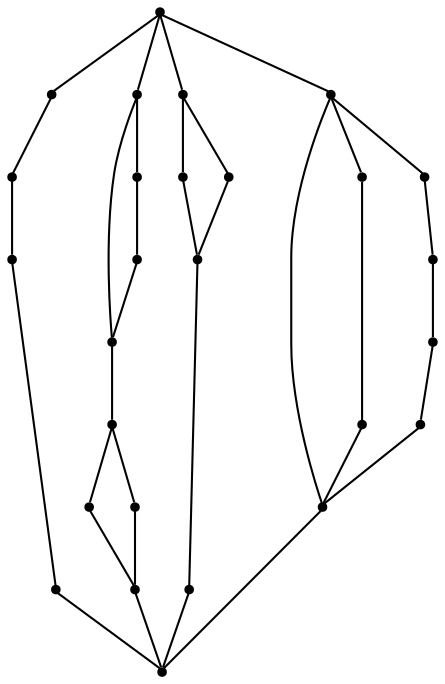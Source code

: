 graph {
  node [shape=point,comment="{\"directed\":false,\"doi\":\"10.1007/978-3-031-22203-0_12\",\"figure\":\"1 (2)\"}"]

  v0 [pos="663.0108369979155,544.9575861747645"]
  v1 [pos="624.9902410532382,614.4772120091575"]
  v2 [pos="654.2886045075471,446.10472840519344"]
  v3 [pos="451.13331514499686,674.2236483297569"]
  v4 [pos="596.6982278974161,337.4563698092122"]
  v5 [pos="547.8362518541702,575.4089669885782"]
  v6 [pos="498.92947777065604,303.80553722804245"]
  v7 [pos="463.0810701230913,351.6000410387653"]
  v8 [pos="546.7277149684426,399.3955940455214"]
  v9 [pos="355.543104208567,351.6000410387653"]
  v10 [pos="444.6239595905156,433.0870909214351"]
  v11 [pos="440.2743131061737,584.1290736747084"]
  v12 [pos="331.64346100522766,518.8861218925549"]
  v13 [pos="580.3997533804311,446.1212611911722"]
  v14 [pos="570.6440819256366,516.7691622356128"]
  v15 [pos="535.8843556803731,465.7075255649334"]
  v16 [pos="486.9817545867704,387.44693629902156"]
  v17 [pos="475.028793306977,411.3464773593646"]
  v18 [pos="461.9933902383687,546.1088006253577"]
  v19 [pos="439.18559196111124,498.2923988216678"]
  v20 [pos="416.37154612181496,542.843909229654"]
  v21 [pos="379.43858237054707,411.3464773593646"]
  v22 [pos="367.49082739245256,471.0875484729757"]
  v23 [pos="331.64346100522766,375.49932774855483"]
  v24 [pos="319.69362350645355,399.3955940455214"]
  v25 [pos="307.7417352812087,435.24039886216593"]
  v26 [pos="307.7417352812087,483.0402678798771"]

  v0 -- v1 [id="-1",pos="663.0108369979155,544.9575861747645 657.6255656972888,574.3453445098532 644.8151702447046,596.6652732513833 624.9902410532382,614.4772120091575"]
  v2 -- v0 [id="-2",pos="654.2886045075471,446.10472840519344 665.6060392952111,485.48225575039766 668.1480498811025,517.3994667525983 663.0108369979155,544.9575861747645"]
  v1 -- v3 [id="-3",pos="624.9902410532382,614.4772120091575 578.0712409069605,645.9975487148653 520.1244830098416,665.9088095083858 451.13331514499686,674.2236483297569"]
  v4 -- v2 [id="-4",pos="596.6982278974161,337.4563698092122 628.1292514986862,373.0323817299702 647.1114115961936,409.6794320377793 654.2886045075471,446.10472840519344"]
  v5 -- v3 [id="-5",pos="547.8362518541702,575.4089669885782 515.2320855347914,609.421271448573 482.9977812469525,642.3552805822867 451.13331514499686,674.2236483297569"]
  v6 -- v7 [id="-6",pos="498.92947777065604,303.80553722804245 475.03399960867597,319.73703849828337 463.08211138343114,335.6685397685243 463.0810701230913,351.6000410387653"]
  v6 -- v4 [id="-7",pos="498.92947777065604,303.80553722804245 546.7287641773346,311.7733862552294 579.3173195401686,322.9917081811176 596.6982278974161,337.4563698092122"]
  v6 -- v8 [id="-8",pos="498.92947777065604,303.80553722804245 530.7928708180631,335.6685397685243 546.7287641773346,367.5315423090062 546.7277149684426,399.3955940455214"]
  v6 -- v9 [id="-9",pos="498.92947777065604,303.80553722804245 435.20265988163317,303.80553722804245 387.40753851631376,319.73703849828337 355.543104208567,351.6000410387653"]
  v7 -- v10 [id="-10",pos="463.0810701230913,351.6000410387653 439.18246818009186,375.4993913361933 433.03149694775595,402.661709503264 444.6239595905156,433.0870909214351"]
  v11 -- v3 [id="-11",pos="440.2743131061737,584.1290736747084 439.5449857493876,604.362207145253 443.16224468434166,634.3915965454136 451.13331514499686,674.2236483297569"]
  v9 -- v12 [id="-12",pos="355.543104208567,351.6000410387653 347.5720019537029,423.29392694073533 339.6082521096352,479.0562797786452 331.64346100522766,518.8861218925549"]
  v12 -- v3 [id="-13",pos="331.64346100522766,518.8861218925549 331.6403054299994,602.5285940049316 379.4354267953188,650.3272945997876 451.13331514499686,674.2236483297569"]
  v13 -- v14 [id="-14",pos="580.3997533804311,446.1212611911722 570.6440819256366,516.7691622356128 570.6440819256366,516.7691622356128 570.6440819256366,516.7691622356128"]
  v14 -- v5 [id="-15",pos="570.6440819256366,516.7691622356128 547.8362518541702,575.4089669885782 547.8362518541702,575.4089669885782 547.8362518541702,575.4089669885782"]
  v8 -- v15 [id="-16",pos="546.7277149684426,399.3955940455214 535.8843556803731,465.7075255649334 535.8843556803731,465.7075255649334 535.8843556803731,465.7075255649334"]
  v8 -- v13 [id="-17",pos="546.7277149684426,399.3955940455214 580.3997533804311,446.1212611911722 580.3997533804311,446.1212611911722 580.3997533804311,446.1212611911722"]
  v15 -- v14 [id="-18",pos="535.8843556803731,465.7075255649334 570.6440819256366,516.7691622356128 570.6440819256366,516.7691622356128 570.6440819256366,516.7691622356128"]
  v16 -- v17 [id="-19",pos="486.9817545867704,387.44693629902156 475.028793306977,411.3464773593646 475.028793306977,411.3464773593646 475.028793306977,411.3464773593646"]
  v17 -- v10 [id="-20",pos="475.028793306977,411.3464773593646 444.6239595905156,433.0870909214351 444.6239595905156,433.0870909214351 444.6239595905156,433.0870909214351"]
  v7 -- v16 [id="-21",pos="463.0810701230913,351.6000410387653 486.9817545867704,387.44693629902156 486.9817545867704,387.44693629902156 486.9817545867704,387.44693629902156"]
  v18 -- v11 [id="-22",pos="461.9933902383687,546.1088006253577 440.2743131061737,584.1290736747084 440.2743131061737,584.1290736747084 440.2743131061737,584.1290736747084"]
  v10 -- v19 [id="-23",pos="444.6239595905156,433.0870909214351 439.18559196111124,498.2923988216678 439.18559196111124,498.2923988216678 439.18559196111124,498.2923988216678"]
  v19 -- v18 [id="-24",pos="439.18559196111124,498.2923988216678 461.9933902383687,546.1088006253577 461.9933902383687,546.1088006253577 461.9933902383687,546.1088006253577"]
  v19 -- v20 [id="-25",pos="439.18559196111124,498.2923988216678 416.37154612181496,542.843909229654 416.37154612181496,542.843909229654 416.37154612181496,542.843909229654"]
  v20 -- v11 [id="-26",pos="416.37154612181496,542.843909229654 440.2743131061737,584.1290736747084 440.2743131061737,584.1290736747084 440.2743131061737,584.1290736747084"]
  v21 -- v22 [id="-27",pos="379.43858237054707,411.3464773593646 367.49082739245256,471.0875484729757 367.49082739245256,471.0875484729757 367.49082739245256,471.0875484729757"]
  v22 -- v12 [id="-28",pos="367.49082739245256,471.0875484729757 331.64346100522766,518.8861218925549 331.64346100522766,518.8861218925549 331.64346100522766,518.8861218925549"]
  v9 -- v23 [id="-29",pos="355.543104208567,351.6000410387653 331.64346100522766,375.49932774855483 331.64346100522766,375.49932774855483 331.64346100522766,375.49932774855483"]
  v9 -- v21 [id="-30",pos="355.543104208567,351.6000410387653 379.43858237054707,411.3464773593646 379.43858237054707,411.3464773593646 379.43858237054707,411.3464773593646"]
  v23 -- v24 [id="-31",pos="331.64346100522766,375.49932774855483 319.69362350645355,399.3955940455214 319.69362350645355,399.3955940455214 319.69362350645355,399.3955940455214"]
  v24 -- v25 [id="-32",pos="319.69362350645355,399.3955940455214 307.7417352812087,435.24039886216593 307.7417352812087,435.24039886216593 307.7417352812087,435.24039886216593"]
  v25 -- v26 [id="-33",pos="307.7417352812087,435.24039886216593 307.7417352812087,483.0402678798771 307.7417352812087,483.0402678798771 307.7417352812087,483.0402678798771"]
  v26 -- v12 [id="-34",pos="307.7417352812087,483.0402678798771 331.64346100522766,518.8861218925549 331.64346100522766,518.8861218925549 331.64346100522766,518.8861218925549"]
}